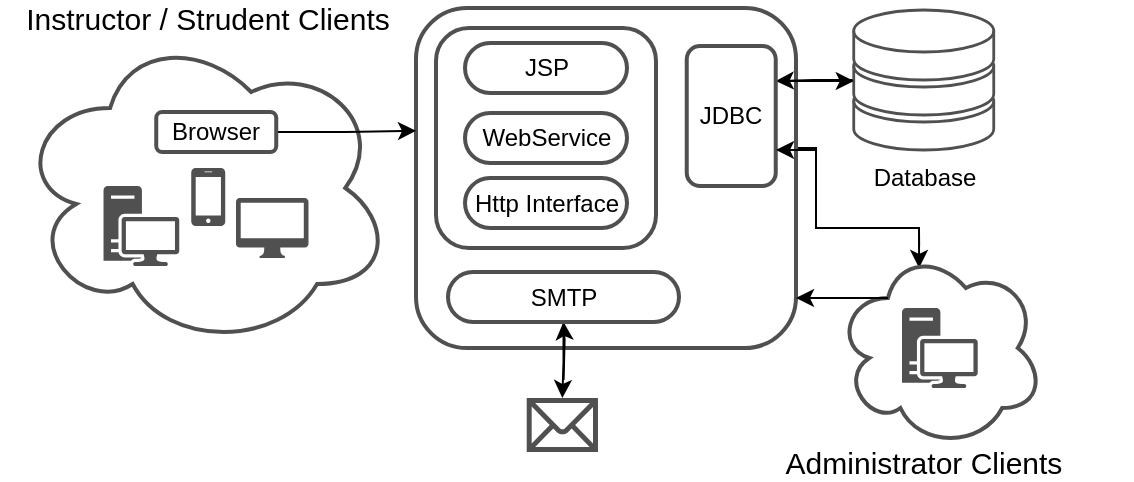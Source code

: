 <mxfile version="14.7.0" type="github">
  <diagram id="MX81ZqHXsK38DS1fJgfv" name="Page-1">
    <mxGraphModel dx="782" dy="381" grid="1" gridSize="10" guides="1" tooltips="1" connect="1" arrows="1" fold="1" page="1" pageScale="1" pageWidth="827" pageHeight="1169" math="0" shadow="0">
      <root>
        <mxCell id="0" />
        <mxCell id="1" parent="0" />
        <mxCell id="pK5gxO93txys3d4MAZtP-56" style="edgeStyle=orthogonalEdgeStyle;rounded=0;orthogonalLoop=1;jettySize=auto;html=1;entryX=0.4;entryY=0.1;entryDx=0;entryDy=0;entryPerimeter=0;fontSize=15;" parent="1" target="pK5gxO93txys3d4MAZtP-47" edge="1">
          <mxGeometry relative="1" as="geometry">
            <mxPoint x="510" y="430" as="sourcePoint" />
            <Array as="points">
              <mxPoint x="530" y="430" />
              <mxPoint x="530" y="470" />
              <mxPoint x="582" y="470" />
            </Array>
          </mxGeometry>
        </mxCell>
        <mxCell id="pK5gxO93txys3d4MAZtP-26" value="" style="rounded=1;whiteSpace=wrap;html=1;strokeWidth=2;fillColor=#FFFFFF;strokeColor=#505050;" parent="1" vertex="1">
          <mxGeometry x="330" y="360" width="190" height="170" as="geometry" />
        </mxCell>
        <mxCell id="pK5gxO93txys3d4MAZtP-18" value="" style="ellipse;shape=cloud;whiteSpace=wrap;html=1;strokeWidth=2;fillColor=#FFFFFF;strokeColor=#505050;" parent="1" vertex="1">
          <mxGeometry x="130" y="370" width="188.18" height="160" as="geometry" />
        </mxCell>
        <mxCell id="pK5gxO93txys3d4MAZtP-50" value="" style="edgeStyle=orthogonalEdgeStyle;rounded=0;orthogonalLoop=1;jettySize=auto;html=1;fontSize=15;entryX=1;entryY=0.25;entryDx=0;entryDy=0;" parent="1" source="pK5gxO93txys3d4MAZtP-2" target="pK5gxO93txys3d4MAZtP-38" edge="1">
          <mxGeometry relative="1" as="geometry" />
        </mxCell>
        <mxCell id="pK5gxO93txys3d4MAZtP-2" value="&lt;font color=&quot;#000000&quot;&gt;Database&lt;/font&gt;" style="fontColor=#0066CC;verticalAlign=top;verticalLabelPosition=bottom;labelPosition=center;align=center;html=1;outlineConnect=0;gradientColor=none;gradientDirection=north;strokeWidth=5;shape=mxgraph.networks.storage;fillColor=#FFFFFF;strokeColor=#505050;" parent="1" vertex="1">
          <mxGeometry x="548.87" y="361" width="70" height="70" as="geometry" />
        </mxCell>
        <mxCell id="pK5gxO93txys3d4MAZtP-42" style="edgeStyle=orthogonalEdgeStyle;rounded=0;orthogonalLoop=1;jettySize=auto;html=1;" parent="1" target="pK5gxO93txys3d4MAZtP-36" edge="1">
          <mxGeometry relative="1" as="geometry">
            <mxPoint x="403.8" y="546" as="sourcePoint" />
          </mxGeometry>
        </mxCell>
        <mxCell id="pK5gxO93txys3d4MAZtP-6" value="" style="pointerEvents=1;shadow=0;dashed=0;html=1;strokeColor=none;fillColor=#505050;labelPosition=center;verticalLabelPosition=bottom;verticalAlign=top;outlineConnect=0;align=center;shape=mxgraph.office.devices.mac_client;" parent="1" vertex="1">
          <mxGeometry x="240" y="455" width="36.25" height="30" as="geometry" />
        </mxCell>
        <mxCell id="pK5gxO93txys3d4MAZtP-7" value="" style="pointerEvents=1;shadow=0;dashed=0;html=1;strokeColor=none;fillColor=#505050;labelPosition=center;verticalLabelPosition=bottom;verticalAlign=top;outlineConnect=0;align=center;shape=mxgraph.office.devices.workstation;" parent="1" vertex="1">
          <mxGeometry x="173.76" y="449" width="37.86" height="40" as="geometry" />
        </mxCell>
        <mxCell id="pK5gxO93txys3d4MAZtP-12" value="" style="pointerEvents=1;shadow=0;dashed=0;html=1;strokeColor=none;fillColor=#505050;labelPosition=center;verticalLabelPosition=bottom;verticalAlign=top;outlineConnect=0;align=center;shape=mxgraph.office.devices.cell_phone_iphone_proportional;" parent="1" vertex="1">
          <mxGeometry x="217.62" y="440" width="17" height="29" as="geometry" />
        </mxCell>
        <mxCell id="pK5gxO93txys3d4MAZtP-46" style="edgeStyle=orthogonalEdgeStyle;rounded=0;orthogonalLoop=1;jettySize=auto;html=1;exitX=1;exitY=0.5;exitDx=0;exitDy=0;entryX=0;entryY=0.361;entryDx=0;entryDy=0;entryPerimeter=0;fontSize=15;" parent="1" source="pK5gxO93txys3d4MAZtP-19" target="pK5gxO93txys3d4MAZtP-26" edge="1">
          <mxGeometry relative="1" as="geometry" />
        </mxCell>
        <mxCell id="pK5gxO93txys3d4MAZtP-19" value="Browser" style="rounded=1;whiteSpace=wrap;html=1;strokeWidth=2;fillColor=#FFFFFF;strokeColor=#505050;" parent="1" vertex="1">
          <mxGeometry x="200.12" y="412" width="60" height="20" as="geometry" />
        </mxCell>
        <mxCell id="pK5gxO93txys3d4MAZtP-41" value="" style="edgeStyle=orthogonalEdgeStyle;rounded=0;orthogonalLoop=1;jettySize=auto;html=1;entryX=0.5;entryY=0;entryDx=0;entryDy=0;entryPerimeter=0;" parent="1" source="pK5gxO93txys3d4MAZtP-36" target="G3a18ldY3Q1iQICB0WqI-1" edge="1">
          <mxGeometry relative="1" as="geometry">
            <mxPoint x="403.8" y="546" as="targetPoint" />
          </mxGeometry>
        </mxCell>
        <mxCell id="pK5gxO93txys3d4MAZtP-36" value="SMTP" style="rounded=1;whiteSpace=wrap;html=1;strokeWidth=2;fillColor=#FFFFFF;strokeColor=#505050;arcSize=50;" parent="1" vertex="1">
          <mxGeometry x="346" y="492" width="115.5" height="25" as="geometry" />
        </mxCell>
        <mxCell id="pK5gxO93txys3d4MAZtP-37" value="" style="group" parent="1" vertex="1" connectable="0">
          <mxGeometry x="340" y="370" width="110" height="110" as="geometry" />
        </mxCell>
        <mxCell id="pK5gxO93txys3d4MAZtP-35" value="" style="rounded=1;whiteSpace=wrap;html=1;strokeColor=#505050;strokeWidth=2;fillColor=#FFFFFF;" parent="pK5gxO93txys3d4MAZtP-37" vertex="1">
          <mxGeometry width="110" height="110" as="geometry" />
        </mxCell>
        <mxCell id="pK5gxO93txys3d4MAZtP-32" value="JSP" style="rounded=1;whiteSpace=wrap;html=1;strokeWidth=2;fillColor=#FFFFFF;strokeColor=#505050;arcSize=50;" parent="pK5gxO93txys3d4MAZtP-37" vertex="1">
          <mxGeometry x="14.5" y="7.5" width="81" height="25" as="geometry" />
        </mxCell>
        <mxCell id="pK5gxO93txys3d4MAZtP-33" value="WebService" style="rounded=1;whiteSpace=wrap;html=1;strokeWidth=2;fillColor=#FFFFFF;strokeColor=#505050;arcSize=50;" parent="pK5gxO93txys3d4MAZtP-37" vertex="1">
          <mxGeometry x="14.5" y="42.5" width="81" height="25" as="geometry" />
        </mxCell>
        <mxCell id="pK5gxO93txys3d4MAZtP-34" value="Http Interface" style="rounded=1;whiteSpace=wrap;html=1;strokeWidth=2;fillColor=#FFFFFF;strokeColor=#505050;arcSize=50;" parent="pK5gxO93txys3d4MAZtP-37" vertex="1">
          <mxGeometry x="14.5" y="75" width="81" height="25" as="geometry" />
        </mxCell>
        <mxCell id="pK5gxO93txys3d4MAZtP-53" style="edgeStyle=orthogonalEdgeStyle;rounded=0;orthogonalLoop=1;jettySize=auto;html=1;exitX=1;exitY=0.25;exitDx=0;exitDy=0;entryX=0;entryY=0.5;entryDx=0;entryDy=0;entryPerimeter=0;fontSize=15;" parent="1" source="pK5gxO93txys3d4MAZtP-38" target="pK5gxO93txys3d4MAZtP-2" edge="1">
          <mxGeometry relative="1" as="geometry" />
        </mxCell>
        <mxCell id="pK5gxO93txys3d4MAZtP-38" value="JDBC" style="rounded=1;whiteSpace=wrap;html=1;strokeColor=#505050;strokeWidth=2;fillColor=#FFFFFF;" parent="1" vertex="1">
          <mxGeometry x="465.37" y="379" width="44.5" height="70" as="geometry" />
        </mxCell>
        <mxCell id="pK5gxO93txys3d4MAZtP-45" value="Instructor / Strudent Clients" style="text;html=1;strokeColor=none;fillColor=none;align=center;verticalAlign=middle;whiteSpace=wrap;rounded=0;fontSize=15;" parent="1" vertex="1">
          <mxGeometry x="122.23" y="360" width="207.73" height="10" as="geometry" />
        </mxCell>
        <mxCell id="pK5gxO93txys3d4MAZtP-52" style="edgeStyle=orthogonalEdgeStyle;rounded=0;orthogonalLoop=1;jettySize=auto;html=1;exitX=0.4;exitY=0.1;exitDx=0;exitDy=0;exitPerimeter=0;fontSize=15;" parent="1" edge="1">
          <mxGeometry relative="1" as="geometry">
            <mxPoint x="581.548" y="479.1" as="sourcePoint" />
            <mxPoint x="510" y="431" as="targetPoint" />
            <Array as="points">
              <mxPoint x="582" y="470" />
              <mxPoint x="530" y="470" />
              <mxPoint x="530" y="431" />
            </Array>
          </mxGeometry>
        </mxCell>
        <mxCell id="pK5gxO93txys3d4MAZtP-47" value="" style="ellipse;shape=cloud;whiteSpace=wrap;html=1;strokeWidth=2;fillColor=#FFFFFF;strokeColor=#505050;" parent="1" vertex="1">
          <mxGeometry x="540" y="480" width="103.87" height="100" as="geometry" />
        </mxCell>
        <mxCell id="pK5gxO93txys3d4MAZtP-48" value="" style="pointerEvents=1;shadow=0;dashed=0;html=1;strokeColor=none;fillColor=#505050;labelPosition=center;verticalLabelPosition=bottom;verticalAlign=top;outlineConnect=0;align=center;shape=mxgraph.office.devices.workstation;" parent="1" vertex="1">
          <mxGeometry x="573.0" y="510" width="37.86" height="40" as="geometry" />
        </mxCell>
        <mxCell id="pK5gxO93txys3d4MAZtP-49" value="Administrator Clients" style="text;html=1;strokeColor=none;fillColor=none;align=center;verticalAlign=middle;whiteSpace=wrap;rounded=0;fontSize=15;" parent="1" vertex="1">
          <mxGeometry x="480" y="582" width="207.73" height="10" as="geometry" />
        </mxCell>
        <mxCell id="pK5gxO93txys3d4MAZtP-59" value="" style="endArrow=classic;html=1;fontSize=15;exitX=0.25;exitY=0.25;exitDx=0;exitDy=0;exitPerimeter=0;" parent="1" source="pK5gxO93txys3d4MAZtP-47" edge="1">
          <mxGeometry width="50" height="50" relative="1" as="geometry">
            <mxPoint x="390" y="520" as="sourcePoint" />
            <mxPoint x="520" y="505" as="targetPoint" />
          </mxGeometry>
        </mxCell>
        <mxCell id="G3a18ldY3Q1iQICB0WqI-1" value="" style="shape=mxgraph.signs.tech.mail;html=1;pointerEvents=1;strokeColor=none;verticalLabelPosition=bottom;verticalAlign=top;align=center;fillColor=#505050;" vertex="1" parent="1">
          <mxGeometry x="385.35" y="555" width="35.64" height="27" as="geometry" />
        </mxCell>
      </root>
    </mxGraphModel>
  </diagram>
</mxfile>
